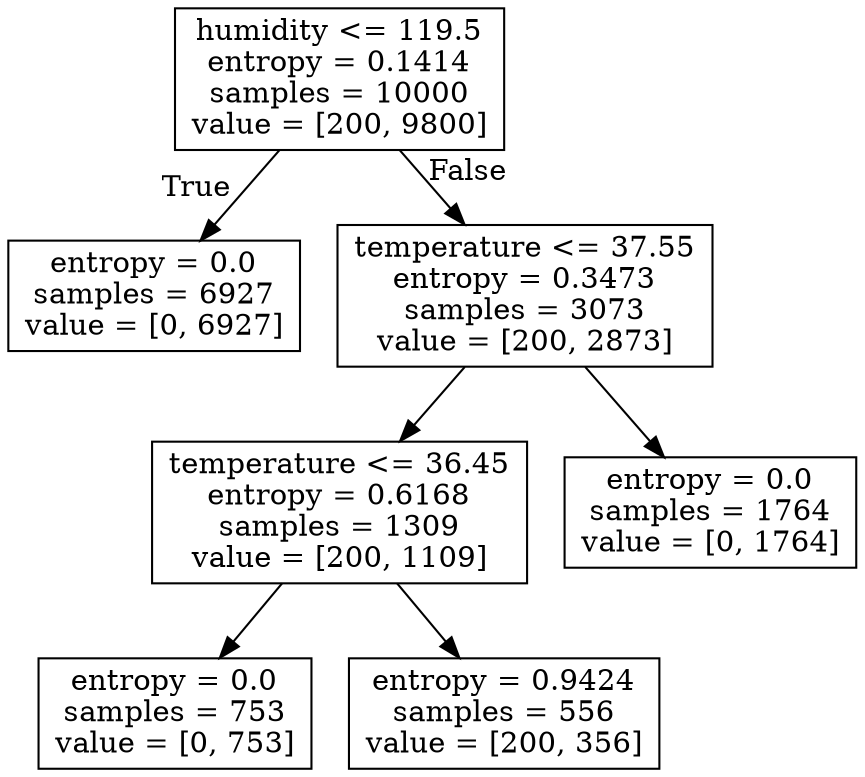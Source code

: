 digraph Tree {
node [shape=box] ;
0 [label="humidity <= 119.5\nentropy = 0.1414\nsamples = 10000\nvalue = [200, 9800]"] ;
1 [label="entropy = 0.0\nsamples = 6927\nvalue = [0, 6927]"] ;
0 -> 1 [labeldistance=2.5, labelangle=45, headlabel="True"] ;
2 [label="temperature <= 37.55\nentropy = 0.3473\nsamples = 3073\nvalue = [200, 2873]"] ;
0 -> 2 [labeldistance=2.5, labelangle=-45, headlabel="False"] ;
3 [label="temperature <= 36.45\nentropy = 0.6168\nsamples = 1309\nvalue = [200, 1109]"] ;
2 -> 3 ;
4 [label="entropy = 0.0\nsamples = 753\nvalue = [0, 753]"] ;
3 -> 4 ;
5 [label="entropy = 0.9424\nsamples = 556\nvalue = [200, 356]"] ;
3 -> 5 ;
6 [label="entropy = 0.0\nsamples = 1764\nvalue = [0, 1764]"] ;
2 -> 6 ;
}